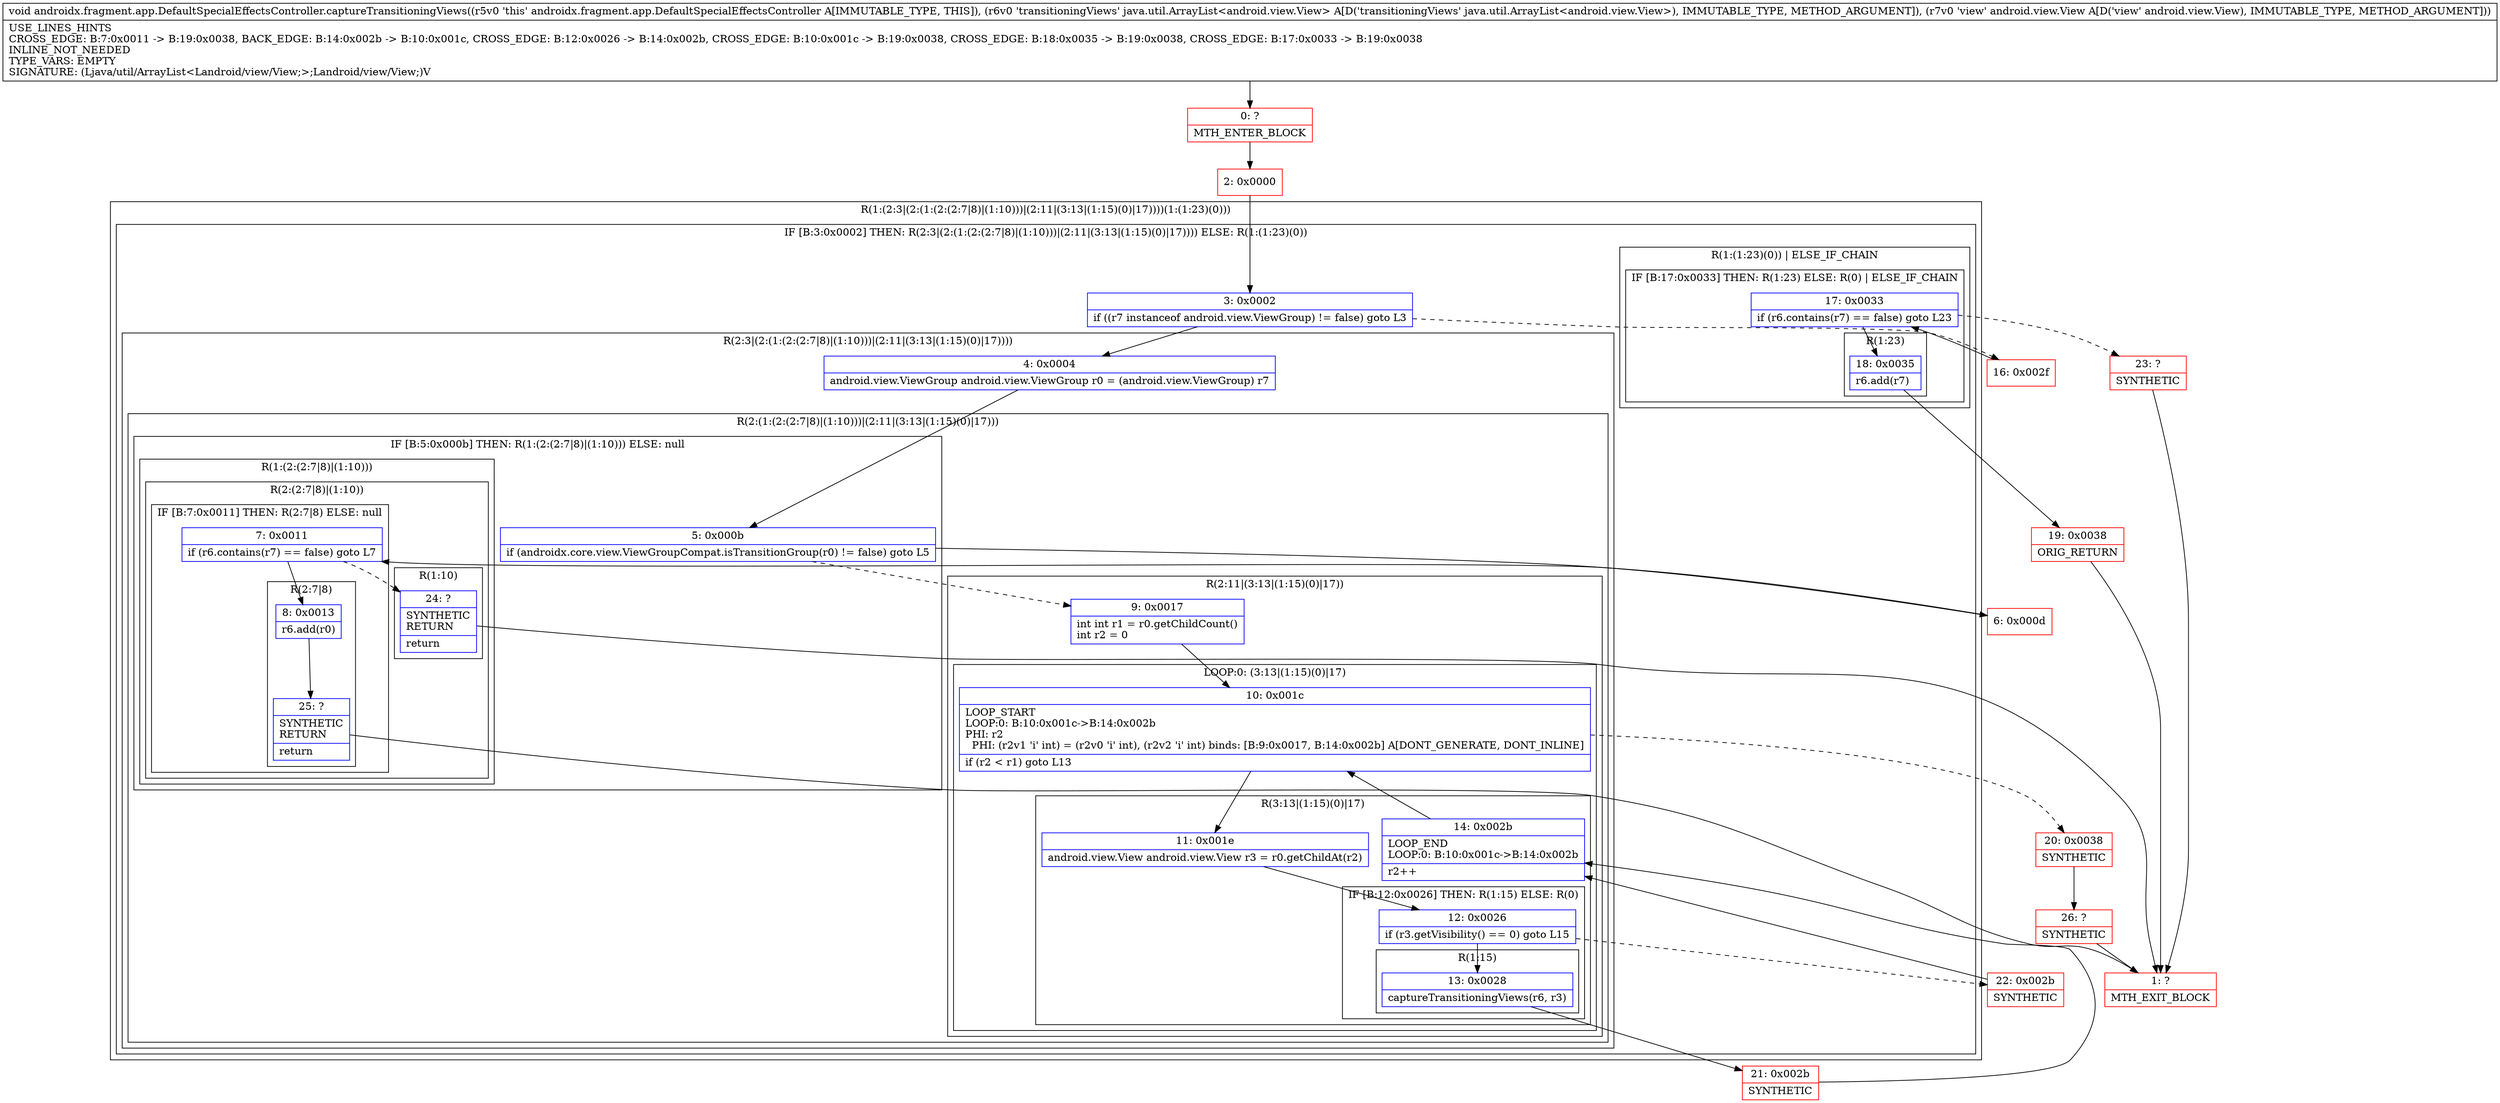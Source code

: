 digraph "CFG forandroidx.fragment.app.DefaultSpecialEffectsController.captureTransitioningViews(Ljava\/util\/ArrayList;Landroid\/view\/View;)V" {
subgraph cluster_Region_49611353 {
label = "R(1:(2:3|(2:(1:(2:(2:7|8)|(1:10)))|(2:11|(3:13|(1:15)(0)|17))))(1:(1:23)(0)))";
node [shape=record,color=blue];
subgraph cluster_IfRegion_841875176 {
label = "IF [B:3:0x0002] THEN: R(2:3|(2:(1:(2:(2:7|8)|(1:10)))|(2:11|(3:13|(1:15)(0)|17)))) ELSE: R(1:(1:23)(0))";
node [shape=record,color=blue];
Node_3 [shape=record,label="{3\:\ 0x0002|if ((r7 instanceof android.view.ViewGroup) != false) goto L3\l}"];
subgraph cluster_Region_1823239763 {
label = "R(2:3|(2:(1:(2:(2:7|8)|(1:10)))|(2:11|(3:13|(1:15)(0)|17))))";
node [shape=record,color=blue];
Node_4 [shape=record,label="{4\:\ 0x0004|android.view.ViewGroup android.view.ViewGroup r0 = (android.view.ViewGroup) r7\l}"];
subgraph cluster_Region_693803645 {
label = "R(2:(1:(2:(2:7|8)|(1:10)))|(2:11|(3:13|(1:15)(0)|17)))";
node [shape=record,color=blue];
subgraph cluster_IfRegion_629334345 {
label = "IF [B:5:0x000b] THEN: R(1:(2:(2:7|8)|(1:10))) ELSE: null";
node [shape=record,color=blue];
Node_5 [shape=record,label="{5\:\ 0x000b|if (androidx.core.view.ViewGroupCompat.isTransitionGroup(r0) != false) goto L5\l}"];
subgraph cluster_Region_657516135 {
label = "R(1:(2:(2:7|8)|(1:10)))";
node [shape=record,color=blue];
subgraph cluster_Region_234737426 {
label = "R(2:(2:7|8)|(1:10))";
node [shape=record,color=blue];
subgraph cluster_IfRegion_1350216443 {
label = "IF [B:7:0x0011] THEN: R(2:7|8) ELSE: null";
node [shape=record,color=blue];
Node_7 [shape=record,label="{7\:\ 0x0011|if (r6.contains(r7) == false) goto L7\l}"];
subgraph cluster_Region_337263546 {
label = "R(2:7|8)";
node [shape=record,color=blue];
Node_8 [shape=record,label="{8\:\ 0x0013|r6.add(r0)\l}"];
Node_25 [shape=record,label="{25\:\ ?|SYNTHETIC\lRETURN\l|return\l}"];
}
}
subgraph cluster_Region_755915771 {
label = "R(1:10)";
node [shape=record,color=blue];
Node_24 [shape=record,label="{24\:\ ?|SYNTHETIC\lRETURN\l|return\l}"];
}
}
}
}
subgraph cluster_Region_1588309052 {
label = "R(2:11|(3:13|(1:15)(0)|17))";
node [shape=record,color=blue];
Node_9 [shape=record,label="{9\:\ 0x0017|int int r1 = r0.getChildCount()\lint r2 = 0\l}"];
subgraph cluster_LoopRegion_1673569411 {
label = "LOOP:0: (3:13|(1:15)(0)|17)";
node [shape=record,color=blue];
Node_10 [shape=record,label="{10\:\ 0x001c|LOOP_START\lLOOP:0: B:10:0x001c\-\>B:14:0x002b\lPHI: r2 \l  PHI: (r2v1 'i' int) = (r2v0 'i' int), (r2v2 'i' int) binds: [B:9:0x0017, B:14:0x002b] A[DONT_GENERATE, DONT_INLINE]\l|if (r2 \< r1) goto L13\l}"];
subgraph cluster_Region_1366986572 {
label = "R(3:13|(1:15)(0)|17)";
node [shape=record,color=blue];
Node_11 [shape=record,label="{11\:\ 0x001e|android.view.View android.view.View r3 = r0.getChildAt(r2)\l}"];
subgraph cluster_IfRegion_641893546 {
label = "IF [B:12:0x0026] THEN: R(1:15) ELSE: R(0)";
node [shape=record,color=blue];
Node_12 [shape=record,label="{12\:\ 0x0026|if (r3.getVisibility() == 0) goto L15\l}"];
subgraph cluster_Region_629868050 {
label = "R(1:15)";
node [shape=record,color=blue];
Node_13 [shape=record,label="{13\:\ 0x0028|captureTransitioningViews(r6, r3)\l}"];
}
subgraph cluster_Region_229479395 {
label = "R(0)";
node [shape=record,color=blue];
}
}
Node_14 [shape=record,label="{14\:\ 0x002b|LOOP_END\lLOOP:0: B:10:0x001c\-\>B:14:0x002b\l|r2++\l}"];
}
}
}
}
}
subgraph cluster_Region_1858816027 {
label = "R(1:(1:23)(0)) | ELSE_IF_CHAIN\l";
node [shape=record,color=blue];
subgraph cluster_IfRegion_1801652811 {
label = "IF [B:17:0x0033] THEN: R(1:23) ELSE: R(0) | ELSE_IF_CHAIN\l";
node [shape=record,color=blue];
Node_17 [shape=record,label="{17\:\ 0x0033|if (r6.contains(r7) == false) goto L23\l}"];
subgraph cluster_Region_879580511 {
label = "R(1:23)";
node [shape=record,color=blue];
Node_18 [shape=record,label="{18\:\ 0x0035|r6.add(r7)\l}"];
}
subgraph cluster_Region_1430190778 {
label = "R(0)";
node [shape=record,color=blue];
}
}
}
}
}
Node_0 [shape=record,color=red,label="{0\:\ ?|MTH_ENTER_BLOCK\l}"];
Node_2 [shape=record,color=red,label="{2\:\ 0x0000}"];
Node_6 [shape=record,color=red,label="{6\:\ 0x000d}"];
Node_1 [shape=record,color=red,label="{1\:\ ?|MTH_EXIT_BLOCK\l}"];
Node_21 [shape=record,color=red,label="{21\:\ 0x002b|SYNTHETIC\l}"];
Node_22 [shape=record,color=red,label="{22\:\ 0x002b|SYNTHETIC\l}"];
Node_20 [shape=record,color=red,label="{20\:\ 0x0038|SYNTHETIC\l}"];
Node_26 [shape=record,color=red,label="{26\:\ ?|SYNTHETIC\l}"];
Node_16 [shape=record,color=red,label="{16\:\ 0x002f}"];
Node_19 [shape=record,color=red,label="{19\:\ 0x0038|ORIG_RETURN\l}"];
Node_23 [shape=record,color=red,label="{23\:\ ?|SYNTHETIC\l}"];
MethodNode[shape=record,label="{void androidx.fragment.app.DefaultSpecialEffectsController.captureTransitioningViews((r5v0 'this' androidx.fragment.app.DefaultSpecialEffectsController A[IMMUTABLE_TYPE, THIS]), (r6v0 'transitioningViews' java.util.ArrayList\<android.view.View\> A[D('transitioningViews' java.util.ArrayList\<android.view.View\>), IMMUTABLE_TYPE, METHOD_ARGUMENT]), (r7v0 'view' android.view.View A[D('view' android.view.View), IMMUTABLE_TYPE, METHOD_ARGUMENT]))  | USE_LINES_HINTS\lCROSS_EDGE: B:7:0x0011 \-\> B:19:0x0038, BACK_EDGE: B:14:0x002b \-\> B:10:0x001c, CROSS_EDGE: B:12:0x0026 \-\> B:14:0x002b, CROSS_EDGE: B:10:0x001c \-\> B:19:0x0038, CROSS_EDGE: B:18:0x0035 \-\> B:19:0x0038, CROSS_EDGE: B:17:0x0033 \-\> B:19:0x0038\lINLINE_NOT_NEEDED\lTYPE_VARS: EMPTY\lSIGNATURE: (Ljava\/util\/ArrayList\<Landroid\/view\/View;\>;Landroid\/view\/View;)V\l}"];
MethodNode -> Node_0;Node_3 -> Node_4;
Node_3 -> Node_16[style=dashed];
Node_4 -> Node_5;
Node_5 -> Node_6;
Node_5 -> Node_9[style=dashed];
Node_7 -> Node_8;
Node_7 -> Node_24[style=dashed];
Node_8 -> Node_25;
Node_25 -> Node_1;
Node_24 -> Node_1;
Node_9 -> Node_10;
Node_10 -> Node_11;
Node_10 -> Node_20[style=dashed];
Node_11 -> Node_12;
Node_12 -> Node_13;
Node_12 -> Node_22[style=dashed];
Node_13 -> Node_21;
Node_14 -> Node_10;
Node_17 -> Node_18;
Node_17 -> Node_23[style=dashed];
Node_18 -> Node_19;
Node_0 -> Node_2;
Node_2 -> Node_3;
Node_6 -> Node_7;
Node_21 -> Node_14;
Node_22 -> Node_14;
Node_20 -> Node_26;
Node_26 -> Node_1;
Node_16 -> Node_17;
Node_19 -> Node_1;
Node_23 -> Node_1;
}

